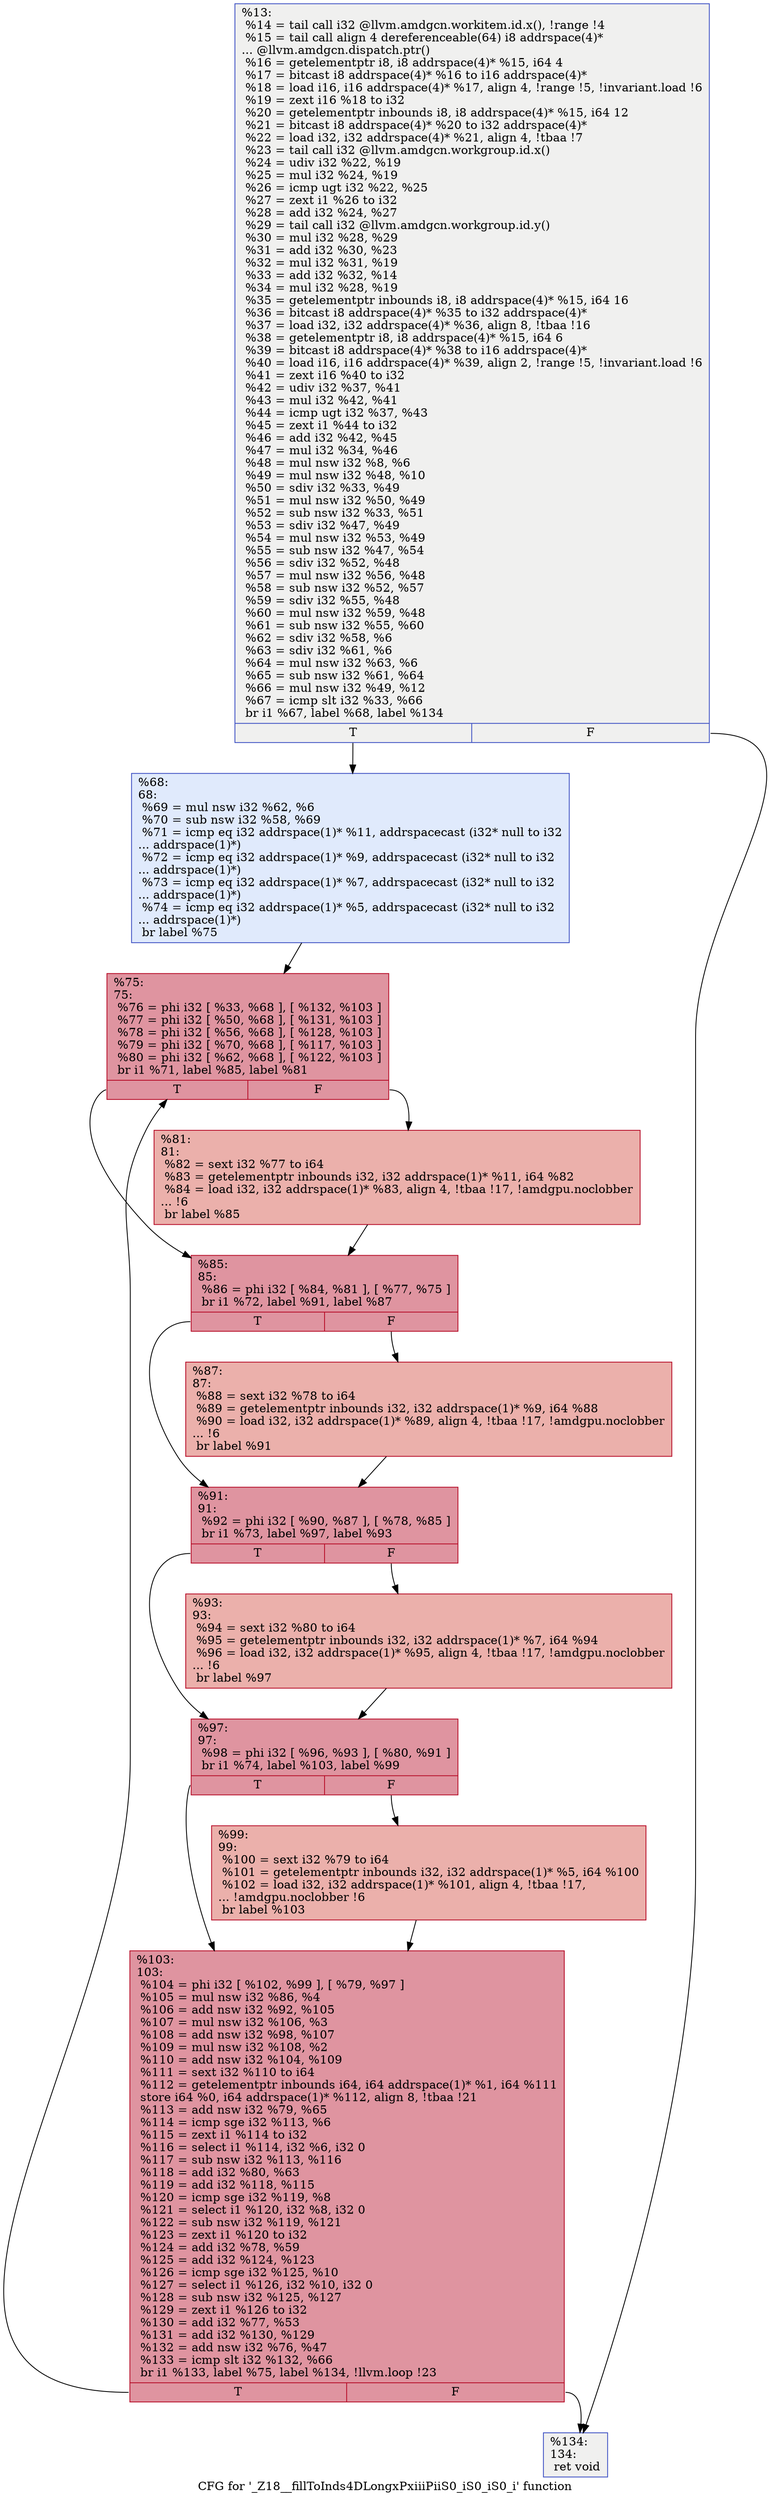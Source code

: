 digraph "CFG for '_Z18__fillToInds4DLongxPxiiiPiiS0_iS0_iS0_i' function" {
	label="CFG for '_Z18__fillToInds4DLongxPxiiiPiiS0_iS0_iS0_i' function";

	Node0x474ab40 [shape=record,color="#3d50c3ff", style=filled, fillcolor="#dedcdb70",label="{%13:\l  %14 = tail call i32 @llvm.amdgcn.workitem.id.x(), !range !4\l  %15 = tail call align 4 dereferenceable(64) i8 addrspace(4)*\l... @llvm.amdgcn.dispatch.ptr()\l  %16 = getelementptr i8, i8 addrspace(4)* %15, i64 4\l  %17 = bitcast i8 addrspace(4)* %16 to i16 addrspace(4)*\l  %18 = load i16, i16 addrspace(4)* %17, align 4, !range !5, !invariant.load !6\l  %19 = zext i16 %18 to i32\l  %20 = getelementptr inbounds i8, i8 addrspace(4)* %15, i64 12\l  %21 = bitcast i8 addrspace(4)* %20 to i32 addrspace(4)*\l  %22 = load i32, i32 addrspace(4)* %21, align 4, !tbaa !7\l  %23 = tail call i32 @llvm.amdgcn.workgroup.id.x()\l  %24 = udiv i32 %22, %19\l  %25 = mul i32 %24, %19\l  %26 = icmp ugt i32 %22, %25\l  %27 = zext i1 %26 to i32\l  %28 = add i32 %24, %27\l  %29 = tail call i32 @llvm.amdgcn.workgroup.id.y()\l  %30 = mul i32 %28, %29\l  %31 = add i32 %30, %23\l  %32 = mul i32 %31, %19\l  %33 = add i32 %32, %14\l  %34 = mul i32 %28, %19\l  %35 = getelementptr inbounds i8, i8 addrspace(4)* %15, i64 16\l  %36 = bitcast i8 addrspace(4)* %35 to i32 addrspace(4)*\l  %37 = load i32, i32 addrspace(4)* %36, align 8, !tbaa !16\l  %38 = getelementptr i8, i8 addrspace(4)* %15, i64 6\l  %39 = bitcast i8 addrspace(4)* %38 to i16 addrspace(4)*\l  %40 = load i16, i16 addrspace(4)* %39, align 2, !range !5, !invariant.load !6\l  %41 = zext i16 %40 to i32\l  %42 = udiv i32 %37, %41\l  %43 = mul i32 %42, %41\l  %44 = icmp ugt i32 %37, %43\l  %45 = zext i1 %44 to i32\l  %46 = add i32 %42, %45\l  %47 = mul i32 %34, %46\l  %48 = mul nsw i32 %8, %6\l  %49 = mul nsw i32 %48, %10\l  %50 = sdiv i32 %33, %49\l  %51 = mul nsw i32 %50, %49\l  %52 = sub nsw i32 %33, %51\l  %53 = sdiv i32 %47, %49\l  %54 = mul nsw i32 %53, %49\l  %55 = sub nsw i32 %47, %54\l  %56 = sdiv i32 %52, %48\l  %57 = mul nsw i32 %56, %48\l  %58 = sub nsw i32 %52, %57\l  %59 = sdiv i32 %55, %48\l  %60 = mul nsw i32 %59, %48\l  %61 = sub nsw i32 %55, %60\l  %62 = sdiv i32 %58, %6\l  %63 = sdiv i32 %61, %6\l  %64 = mul nsw i32 %63, %6\l  %65 = sub nsw i32 %61, %64\l  %66 = mul nsw i32 %49, %12\l  %67 = icmp slt i32 %33, %66\l  br i1 %67, label %68, label %134\l|{<s0>T|<s1>F}}"];
	Node0x474ab40:s0 -> Node0x474df90;
	Node0x474ab40:s1 -> Node0x4750310;
	Node0x474df90 [shape=record,color="#3d50c3ff", style=filled, fillcolor="#b9d0f970",label="{%68:\l68:                                               \l  %69 = mul nsw i32 %62, %6\l  %70 = sub nsw i32 %58, %69\l  %71 = icmp eq i32 addrspace(1)* %11, addrspacecast (i32* null to i32\l... addrspace(1)*)\l  %72 = icmp eq i32 addrspace(1)* %9, addrspacecast (i32* null to i32\l... addrspace(1)*)\l  %73 = icmp eq i32 addrspace(1)* %7, addrspacecast (i32* null to i32\l... addrspace(1)*)\l  %74 = icmp eq i32 addrspace(1)* %5, addrspacecast (i32* null to i32\l... addrspace(1)*)\l  br label %75\l}"];
	Node0x474df90 -> Node0x4750dd0;
	Node0x4750dd0 [shape=record,color="#b70d28ff", style=filled, fillcolor="#b70d2870",label="{%75:\l75:                                               \l  %76 = phi i32 [ %33, %68 ], [ %132, %103 ]\l  %77 = phi i32 [ %50, %68 ], [ %131, %103 ]\l  %78 = phi i32 [ %56, %68 ], [ %128, %103 ]\l  %79 = phi i32 [ %70, %68 ], [ %117, %103 ]\l  %80 = phi i32 [ %62, %68 ], [ %122, %103 ]\l  br i1 %71, label %85, label %81\l|{<s0>T|<s1>F}}"];
	Node0x4750dd0:s0 -> Node0x4751490;
	Node0x4750dd0:s1 -> Node0x4751520;
	Node0x4751520 [shape=record,color="#b70d28ff", style=filled, fillcolor="#d24b4070",label="{%81:\l81:                                               \l  %82 = sext i32 %77 to i64\l  %83 = getelementptr inbounds i32, i32 addrspace(1)* %11, i64 %82\l  %84 = load i32, i32 addrspace(1)* %83, align 4, !tbaa !17, !amdgpu.noclobber\l... !6\l  br label %85\l}"];
	Node0x4751520 -> Node0x4751490;
	Node0x4751490 [shape=record,color="#b70d28ff", style=filled, fillcolor="#b70d2870",label="{%85:\l85:                                               \l  %86 = phi i32 [ %84, %81 ], [ %77, %75 ]\l  br i1 %72, label %91, label %87\l|{<s0>T|<s1>F}}"];
	Node0x4751490:s0 -> Node0x4751a70;
	Node0x4751490:s1 -> Node0x4751ac0;
	Node0x4751ac0 [shape=record,color="#b70d28ff", style=filled, fillcolor="#d24b4070",label="{%87:\l87:                                               \l  %88 = sext i32 %78 to i64\l  %89 = getelementptr inbounds i32, i32 addrspace(1)* %9, i64 %88\l  %90 = load i32, i32 addrspace(1)* %89, align 4, !tbaa !17, !amdgpu.noclobber\l... !6\l  br label %91\l}"];
	Node0x4751ac0 -> Node0x4751a70;
	Node0x4751a70 [shape=record,color="#b70d28ff", style=filled, fillcolor="#b70d2870",label="{%91:\l91:                                               \l  %92 = phi i32 [ %90, %87 ], [ %78, %85 ]\l  br i1 %73, label %97, label %93\l|{<s0>T|<s1>F}}"];
	Node0x4751a70:s0 -> Node0x47524b0;
	Node0x4751a70:s1 -> Node0x4752500;
	Node0x4752500 [shape=record,color="#b70d28ff", style=filled, fillcolor="#d24b4070",label="{%93:\l93:                                               \l  %94 = sext i32 %80 to i64\l  %95 = getelementptr inbounds i32, i32 addrspace(1)* %7, i64 %94\l  %96 = load i32, i32 addrspace(1)* %95, align 4, !tbaa !17, !amdgpu.noclobber\l... !6\l  br label %97\l}"];
	Node0x4752500 -> Node0x47524b0;
	Node0x47524b0 [shape=record,color="#b70d28ff", style=filled, fillcolor="#b70d2870",label="{%97:\l97:                                               \l  %98 = phi i32 [ %96, %93 ], [ %80, %91 ]\l  br i1 %74, label %103, label %99\l|{<s0>T|<s1>F}}"];
	Node0x47524b0:s0 -> Node0x4750ed0;
	Node0x47524b0:s1 -> Node0x4752910;
	Node0x4752910 [shape=record,color="#b70d28ff", style=filled, fillcolor="#d24b4070",label="{%99:\l99:                                               \l  %100 = sext i32 %79 to i64\l  %101 = getelementptr inbounds i32, i32 addrspace(1)* %5, i64 %100\l  %102 = load i32, i32 addrspace(1)* %101, align 4, !tbaa !17,\l... !amdgpu.noclobber !6\l  br label %103\l}"];
	Node0x4752910 -> Node0x4750ed0;
	Node0x4750ed0 [shape=record,color="#b70d28ff", style=filled, fillcolor="#b70d2870",label="{%103:\l103:                                              \l  %104 = phi i32 [ %102, %99 ], [ %79, %97 ]\l  %105 = mul nsw i32 %86, %4\l  %106 = add nsw i32 %92, %105\l  %107 = mul nsw i32 %106, %3\l  %108 = add nsw i32 %98, %107\l  %109 = mul nsw i32 %108, %2\l  %110 = add nsw i32 %104, %109\l  %111 = sext i32 %110 to i64\l  %112 = getelementptr inbounds i64, i64 addrspace(1)* %1, i64 %111\l  store i64 %0, i64 addrspace(1)* %112, align 8, !tbaa !21\l  %113 = add nsw i32 %79, %65\l  %114 = icmp sge i32 %113, %6\l  %115 = zext i1 %114 to i32\l  %116 = select i1 %114, i32 %6, i32 0\l  %117 = sub nsw i32 %113, %116\l  %118 = add i32 %80, %63\l  %119 = add i32 %118, %115\l  %120 = icmp sge i32 %119, %8\l  %121 = select i1 %120, i32 %8, i32 0\l  %122 = sub nsw i32 %119, %121\l  %123 = zext i1 %120 to i32\l  %124 = add i32 %78, %59\l  %125 = add i32 %124, %123\l  %126 = icmp sge i32 %125, %10\l  %127 = select i1 %126, i32 %10, i32 0\l  %128 = sub nsw i32 %125, %127\l  %129 = zext i1 %126 to i32\l  %130 = add i32 %77, %53\l  %131 = add i32 %130, %129\l  %132 = add nsw i32 %76, %47\l  %133 = icmp slt i32 %132, %66\l  br i1 %133, label %75, label %134, !llvm.loop !23\l|{<s0>T|<s1>F}}"];
	Node0x4750ed0:s0 -> Node0x4750dd0;
	Node0x4750ed0:s1 -> Node0x4750310;
	Node0x4750310 [shape=record,color="#3d50c3ff", style=filled, fillcolor="#dedcdb70",label="{%134:\l134:                                              \l  ret void\l}"];
}
